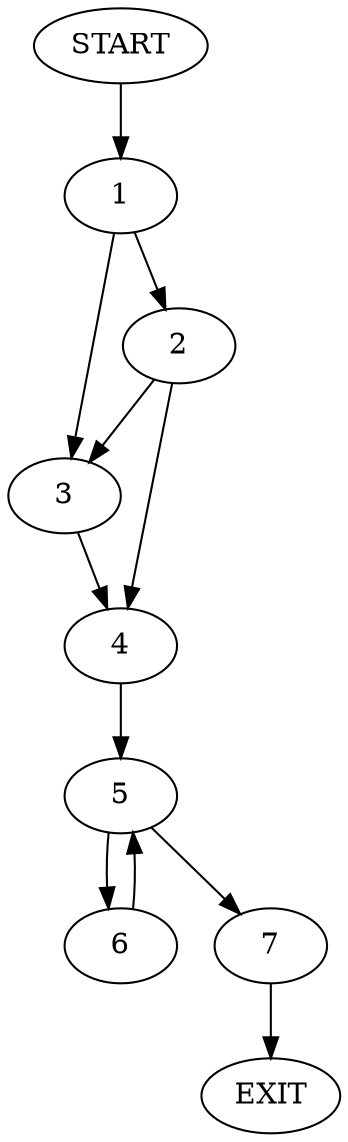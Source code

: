 digraph {
0 [label="START"]
8 [label="EXIT"]
0 -> 1
1 -> 2
1 -> 3
3 -> 4
2 -> 4
2 -> 3
4 -> 5
5 -> 6
5 -> 7
7 -> 8
6 -> 5
}
